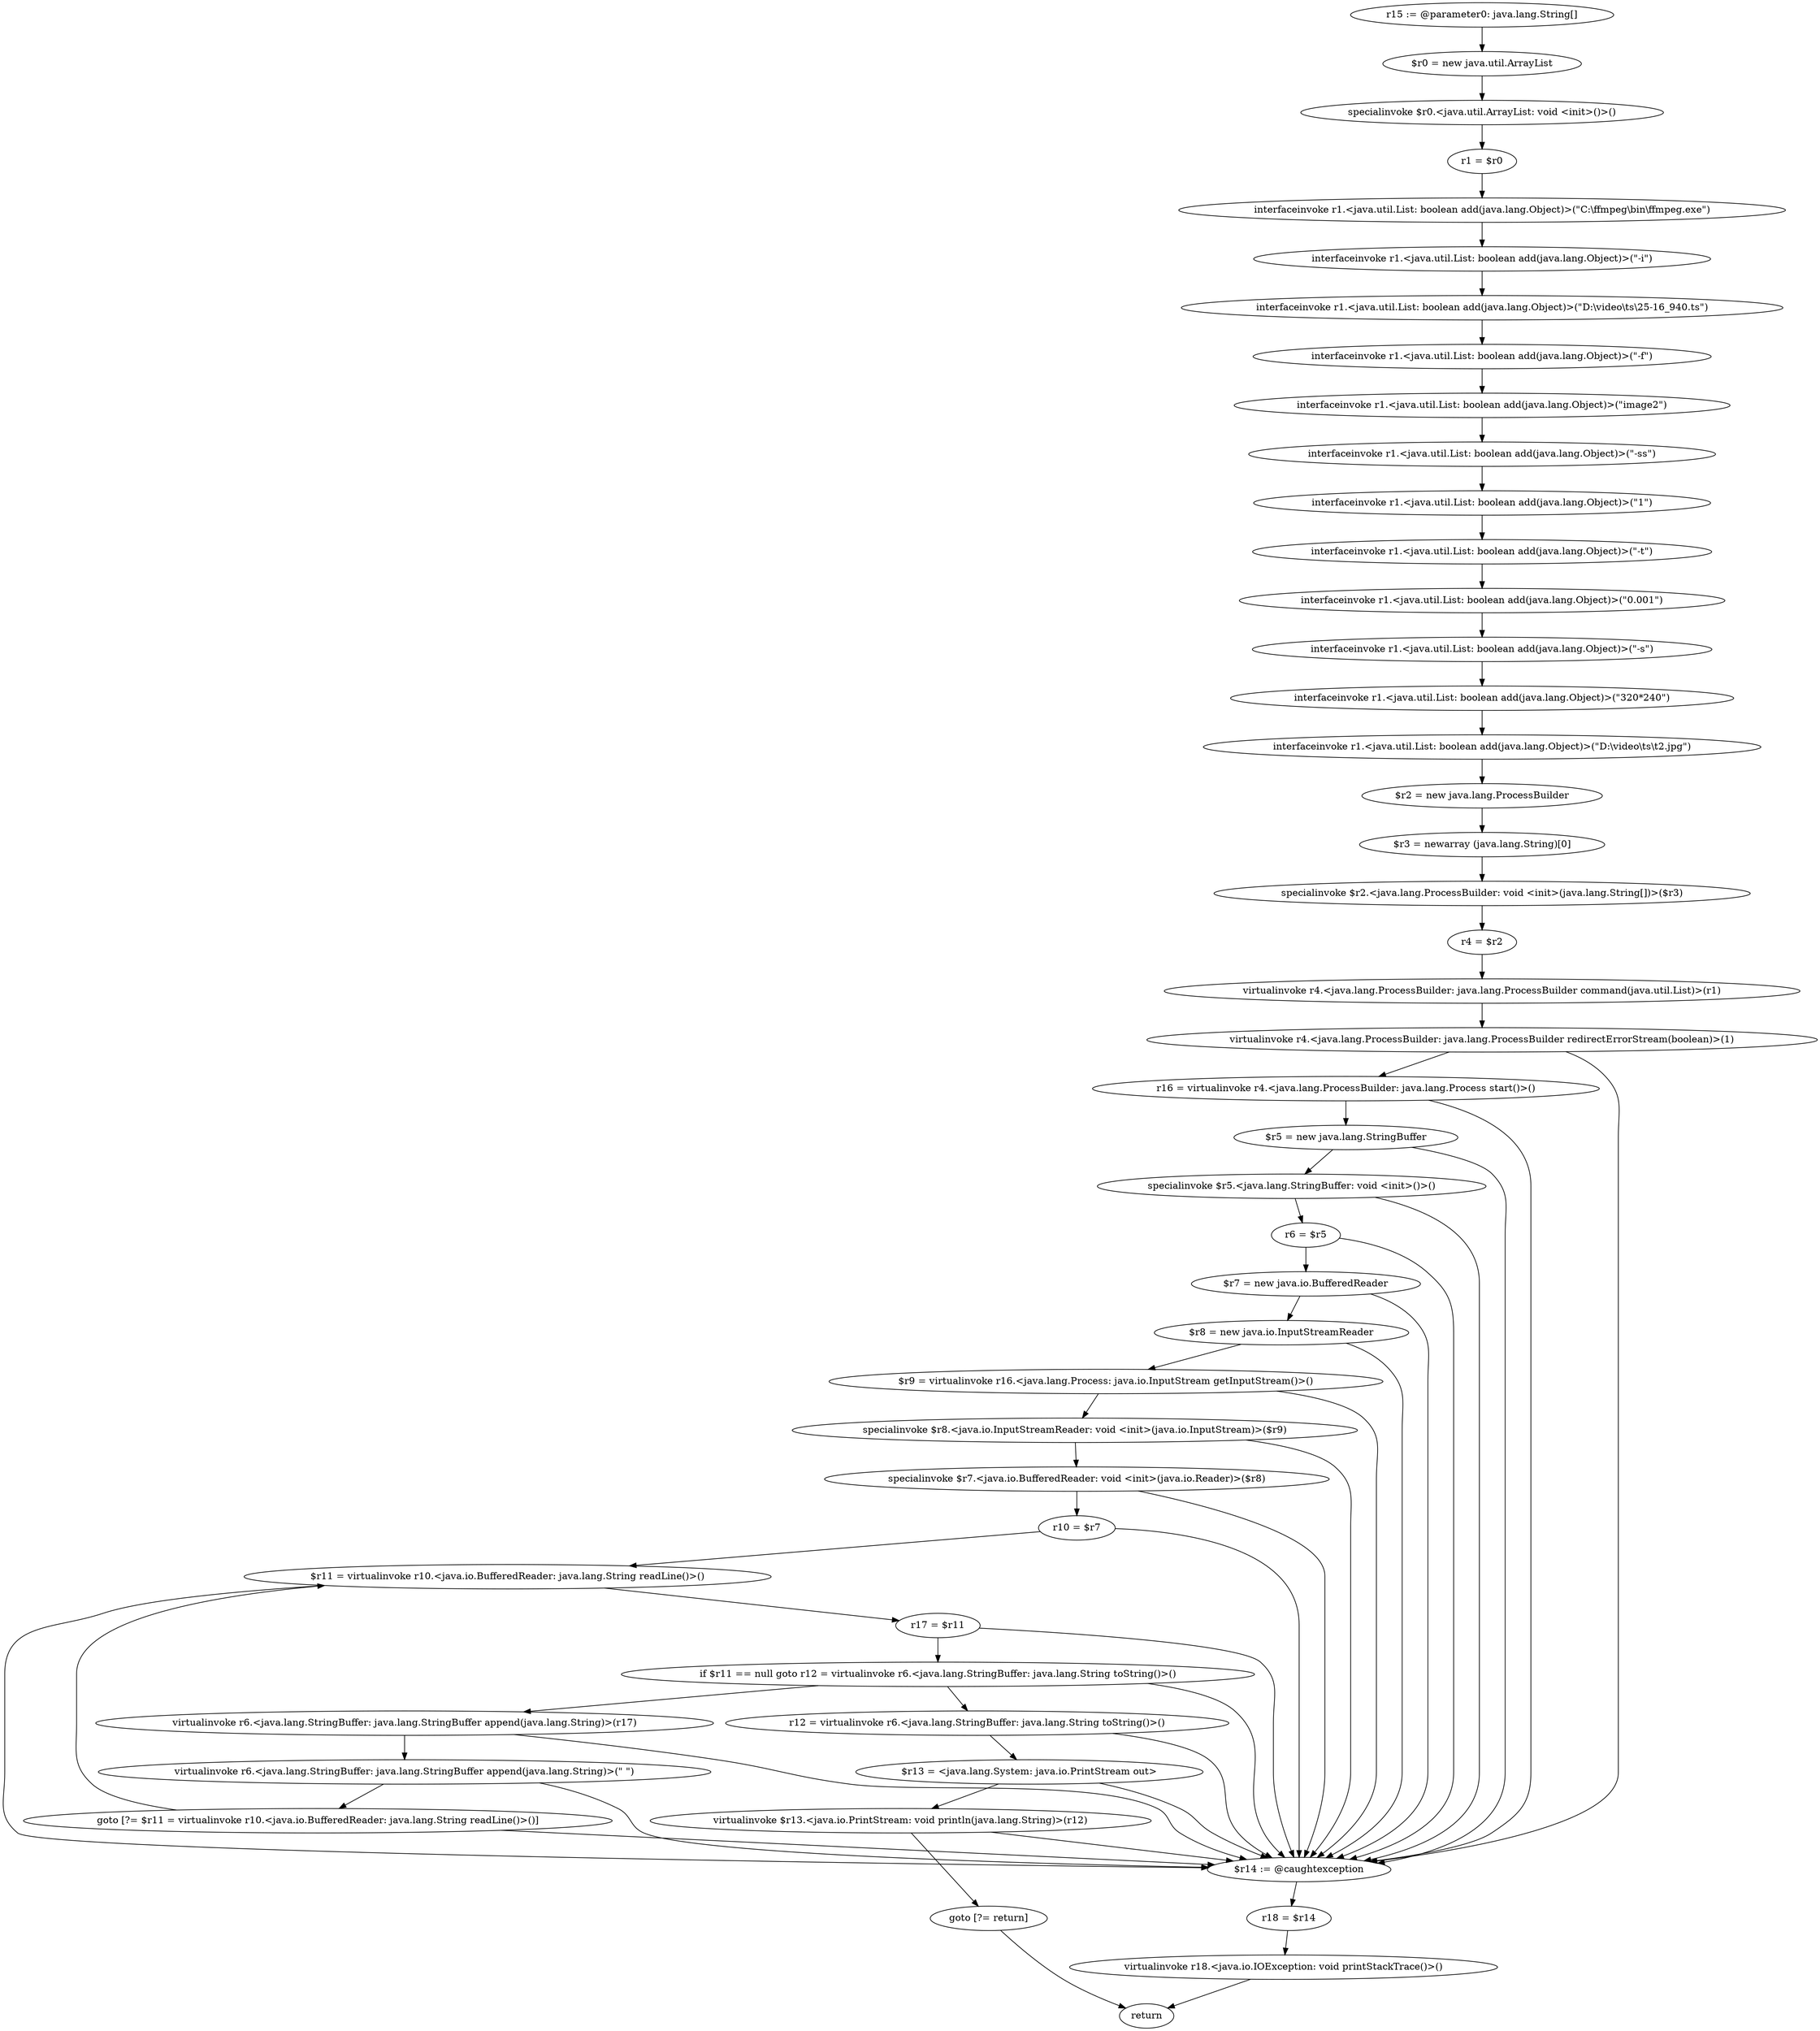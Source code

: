 digraph "unitGraph" {
    "r15 := @parameter0: java.lang.String[]"
    "$r0 = new java.util.ArrayList"
    "specialinvoke $r0.<java.util.ArrayList: void <init>()>()"
    "r1 = $r0"
    "interfaceinvoke r1.<java.util.List: boolean add(java.lang.Object)>(\"C:\\ffmpeg\\bin\\ffmpeg.exe\")"
    "interfaceinvoke r1.<java.util.List: boolean add(java.lang.Object)>(\"-i\")"
    "interfaceinvoke r1.<java.util.List: boolean add(java.lang.Object)>(\"D:\\video\\ts\\25-16_940.ts\")"
    "interfaceinvoke r1.<java.util.List: boolean add(java.lang.Object)>(\"-f\")"
    "interfaceinvoke r1.<java.util.List: boolean add(java.lang.Object)>(\"image2\")"
    "interfaceinvoke r1.<java.util.List: boolean add(java.lang.Object)>(\"-ss\")"
    "interfaceinvoke r1.<java.util.List: boolean add(java.lang.Object)>(\"1\")"
    "interfaceinvoke r1.<java.util.List: boolean add(java.lang.Object)>(\"-t\")"
    "interfaceinvoke r1.<java.util.List: boolean add(java.lang.Object)>(\"0.001\")"
    "interfaceinvoke r1.<java.util.List: boolean add(java.lang.Object)>(\"-s\")"
    "interfaceinvoke r1.<java.util.List: boolean add(java.lang.Object)>(\"320*240\")"
    "interfaceinvoke r1.<java.util.List: boolean add(java.lang.Object)>(\"D:\\video\\ts\\t2.jpg\")"
    "$r2 = new java.lang.ProcessBuilder"
    "$r3 = newarray (java.lang.String)[0]"
    "specialinvoke $r2.<java.lang.ProcessBuilder: void <init>(java.lang.String[])>($r3)"
    "r4 = $r2"
    "virtualinvoke r4.<java.lang.ProcessBuilder: java.lang.ProcessBuilder command(java.util.List)>(r1)"
    "virtualinvoke r4.<java.lang.ProcessBuilder: java.lang.ProcessBuilder redirectErrorStream(boolean)>(1)"
    "r16 = virtualinvoke r4.<java.lang.ProcessBuilder: java.lang.Process start()>()"
    "$r5 = new java.lang.StringBuffer"
    "specialinvoke $r5.<java.lang.StringBuffer: void <init>()>()"
    "r6 = $r5"
    "$r7 = new java.io.BufferedReader"
    "$r8 = new java.io.InputStreamReader"
    "$r9 = virtualinvoke r16.<java.lang.Process: java.io.InputStream getInputStream()>()"
    "specialinvoke $r8.<java.io.InputStreamReader: void <init>(java.io.InputStream)>($r9)"
    "specialinvoke $r7.<java.io.BufferedReader: void <init>(java.io.Reader)>($r8)"
    "r10 = $r7"
    "$r11 = virtualinvoke r10.<java.io.BufferedReader: java.lang.String readLine()>()"
    "r17 = $r11"
    "if $r11 == null goto r12 = virtualinvoke r6.<java.lang.StringBuffer: java.lang.String toString()>()"
    "virtualinvoke r6.<java.lang.StringBuffer: java.lang.StringBuffer append(java.lang.String)>(r17)"
    "virtualinvoke r6.<java.lang.StringBuffer: java.lang.StringBuffer append(java.lang.String)>(\" \")"
    "goto [?= $r11 = virtualinvoke r10.<java.io.BufferedReader: java.lang.String readLine()>()]"
    "r12 = virtualinvoke r6.<java.lang.StringBuffer: java.lang.String toString()>()"
    "$r13 = <java.lang.System: java.io.PrintStream out>"
    "virtualinvoke $r13.<java.io.PrintStream: void println(java.lang.String)>(r12)"
    "goto [?= return]"
    "$r14 := @caughtexception"
    "r18 = $r14"
    "virtualinvoke r18.<java.io.IOException: void printStackTrace()>()"
    "return"
    "r15 := @parameter0: java.lang.String[]"->"$r0 = new java.util.ArrayList";
    "$r0 = new java.util.ArrayList"->"specialinvoke $r0.<java.util.ArrayList: void <init>()>()";
    "specialinvoke $r0.<java.util.ArrayList: void <init>()>()"->"r1 = $r0";
    "r1 = $r0"->"interfaceinvoke r1.<java.util.List: boolean add(java.lang.Object)>(\"C:\\ffmpeg\\bin\\ffmpeg.exe\")";
    "interfaceinvoke r1.<java.util.List: boolean add(java.lang.Object)>(\"C:\\ffmpeg\\bin\\ffmpeg.exe\")"->"interfaceinvoke r1.<java.util.List: boolean add(java.lang.Object)>(\"-i\")";
    "interfaceinvoke r1.<java.util.List: boolean add(java.lang.Object)>(\"-i\")"->"interfaceinvoke r1.<java.util.List: boolean add(java.lang.Object)>(\"D:\\video\\ts\\25-16_940.ts\")";
    "interfaceinvoke r1.<java.util.List: boolean add(java.lang.Object)>(\"D:\\video\\ts\\25-16_940.ts\")"->"interfaceinvoke r1.<java.util.List: boolean add(java.lang.Object)>(\"-f\")";
    "interfaceinvoke r1.<java.util.List: boolean add(java.lang.Object)>(\"-f\")"->"interfaceinvoke r1.<java.util.List: boolean add(java.lang.Object)>(\"image2\")";
    "interfaceinvoke r1.<java.util.List: boolean add(java.lang.Object)>(\"image2\")"->"interfaceinvoke r1.<java.util.List: boolean add(java.lang.Object)>(\"-ss\")";
    "interfaceinvoke r1.<java.util.List: boolean add(java.lang.Object)>(\"-ss\")"->"interfaceinvoke r1.<java.util.List: boolean add(java.lang.Object)>(\"1\")";
    "interfaceinvoke r1.<java.util.List: boolean add(java.lang.Object)>(\"1\")"->"interfaceinvoke r1.<java.util.List: boolean add(java.lang.Object)>(\"-t\")";
    "interfaceinvoke r1.<java.util.List: boolean add(java.lang.Object)>(\"-t\")"->"interfaceinvoke r1.<java.util.List: boolean add(java.lang.Object)>(\"0.001\")";
    "interfaceinvoke r1.<java.util.List: boolean add(java.lang.Object)>(\"0.001\")"->"interfaceinvoke r1.<java.util.List: boolean add(java.lang.Object)>(\"-s\")";
    "interfaceinvoke r1.<java.util.List: boolean add(java.lang.Object)>(\"-s\")"->"interfaceinvoke r1.<java.util.List: boolean add(java.lang.Object)>(\"320*240\")";
    "interfaceinvoke r1.<java.util.List: boolean add(java.lang.Object)>(\"320*240\")"->"interfaceinvoke r1.<java.util.List: boolean add(java.lang.Object)>(\"D:\\video\\ts\\t2.jpg\")";
    "interfaceinvoke r1.<java.util.List: boolean add(java.lang.Object)>(\"D:\\video\\ts\\t2.jpg\")"->"$r2 = new java.lang.ProcessBuilder";
    "$r2 = new java.lang.ProcessBuilder"->"$r3 = newarray (java.lang.String)[0]";
    "$r3 = newarray (java.lang.String)[0]"->"specialinvoke $r2.<java.lang.ProcessBuilder: void <init>(java.lang.String[])>($r3)";
    "specialinvoke $r2.<java.lang.ProcessBuilder: void <init>(java.lang.String[])>($r3)"->"r4 = $r2";
    "r4 = $r2"->"virtualinvoke r4.<java.lang.ProcessBuilder: java.lang.ProcessBuilder command(java.util.List)>(r1)";
    "virtualinvoke r4.<java.lang.ProcessBuilder: java.lang.ProcessBuilder command(java.util.List)>(r1)"->"virtualinvoke r4.<java.lang.ProcessBuilder: java.lang.ProcessBuilder redirectErrorStream(boolean)>(1)";
    "virtualinvoke r4.<java.lang.ProcessBuilder: java.lang.ProcessBuilder redirectErrorStream(boolean)>(1)"->"r16 = virtualinvoke r4.<java.lang.ProcessBuilder: java.lang.Process start()>()";
    "virtualinvoke r4.<java.lang.ProcessBuilder: java.lang.ProcessBuilder redirectErrorStream(boolean)>(1)"->"$r14 := @caughtexception";
    "r16 = virtualinvoke r4.<java.lang.ProcessBuilder: java.lang.Process start()>()"->"$r5 = new java.lang.StringBuffer";
    "r16 = virtualinvoke r4.<java.lang.ProcessBuilder: java.lang.Process start()>()"->"$r14 := @caughtexception";
    "$r5 = new java.lang.StringBuffer"->"specialinvoke $r5.<java.lang.StringBuffer: void <init>()>()";
    "$r5 = new java.lang.StringBuffer"->"$r14 := @caughtexception";
    "specialinvoke $r5.<java.lang.StringBuffer: void <init>()>()"->"r6 = $r5";
    "specialinvoke $r5.<java.lang.StringBuffer: void <init>()>()"->"$r14 := @caughtexception";
    "r6 = $r5"->"$r7 = new java.io.BufferedReader";
    "r6 = $r5"->"$r14 := @caughtexception";
    "$r7 = new java.io.BufferedReader"->"$r8 = new java.io.InputStreamReader";
    "$r7 = new java.io.BufferedReader"->"$r14 := @caughtexception";
    "$r8 = new java.io.InputStreamReader"->"$r9 = virtualinvoke r16.<java.lang.Process: java.io.InputStream getInputStream()>()";
    "$r8 = new java.io.InputStreamReader"->"$r14 := @caughtexception";
    "$r9 = virtualinvoke r16.<java.lang.Process: java.io.InputStream getInputStream()>()"->"specialinvoke $r8.<java.io.InputStreamReader: void <init>(java.io.InputStream)>($r9)";
    "$r9 = virtualinvoke r16.<java.lang.Process: java.io.InputStream getInputStream()>()"->"$r14 := @caughtexception";
    "specialinvoke $r8.<java.io.InputStreamReader: void <init>(java.io.InputStream)>($r9)"->"specialinvoke $r7.<java.io.BufferedReader: void <init>(java.io.Reader)>($r8)";
    "specialinvoke $r8.<java.io.InputStreamReader: void <init>(java.io.InputStream)>($r9)"->"$r14 := @caughtexception";
    "specialinvoke $r7.<java.io.BufferedReader: void <init>(java.io.Reader)>($r8)"->"r10 = $r7";
    "specialinvoke $r7.<java.io.BufferedReader: void <init>(java.io.Reader)>($r8)"->"$r14 := @caughtexception";
    "r10 = $r7"->"$r11 = virtualinvoke r10.<java.io.BufferedReader: java.lang.String readLine()>()";
    "r10 = $r7"->"$r14 := @caughtexception";
    "$r11 = virtualinvoke r10.<java.io.BufferedReader: java.lang.String readLine()>()"->"r17 = $r11";
    "$r11 = virtualinvoke r10.<java.io.BufferedReader: java.lang.String readLine()>()"->"$r14 := @caughtexception";
    "r17 = $r11"->"if $r11 == null goto r12 = virtualinvoke r6.<java.lang.StringBuffer: java.lang.String toString()>()";
    "r17 = $r11"->"$r14 := @caughtexception";
    "if $r11 == null goto r12 = virtualinvoke r6.<java.lang.StringBuffer: java.lang.String toString()>()"->"virtualinvoke r6.<java.lang.StringBuffer: java.lang.StringBuffer append(java.lang.String)>(r17)";
    "if $r11 == null goto r12 = virtualinvoke r6.<java.lang.StringBuffer: java.lang.String toString()>()"->"r12 = virtualinvoke r6.<java.lang.StringBuffer: java.lang.String toString()>()";
    "if $r11 == null goto r12 = virtualinvoke r6.<java.lang.StringBuffer: java.lang.String toString()>()"->"$r14 := @caughtexception";
    "virtualinvoke r6.<java.lang.StringBuffer: java.lang.StringBuffer append(java.lang.String)>(r17)"->"virtualinvoke r6.<java.lang.StringBuffer: java.lang.StringBuffer append(java.lang.String)>(\" \")";
    "virtualinvoke r6.<java.lang.StringBuffer: java.lang.StringBuffer append(java.lang.String)>(r17)"->"$r14 := @caughtexception";
    "virtualinvoke r6.<java.lang.StringBuffer: java.lang.StringBuffer append(java.lang.String)>(\" \")"->"goto [?= $r11 = virtualinvoke r10.<java.io.BufferedReader: java.lang.String readLine()>()]";
    "virtualinvoke r6.<java.lang.StringBuffer: java.lang.StringBuffer append(java.lang.String)>(\" \")"->"$r14 := @caughtexception";
    "goto [?= $r11 = virtualinvoke r10.<java.io.BufferedReader: java.lang.String readLine()>()]"->"$r11 = virtualinvoke r10.<java.io.BufferedReader: java.lang.String readLine()>()";
    "goto [?= $r11 = virtualinvoke r10.<java.io.BufferedReader: java.lang.String readLine()>()]"->"$r14 := @caughtexception";
    "r12 = virtualinvoke r6.<java.lang.StringBuffer: java.lang.String toString()>()"->"$r13 = <java.lang.System: java.io.PrintStream out>";
    "r12 = virtualinvoke r6.<java.lang.StringBuffer: java.lang.String toString()>()"->"$r14 := @caughtexception";
    "$r13 = <java.lang.System: java.io.PrintStream out>"->"virtualinvoke $r13.<java.io.PrintStream: void println(java.lang.String)>(r12)";
    "$r13 = <java.lang.System: java.io.PrintStream out>"->"$r14 := @caughtexception";
    "virtualinvoke $r13.<java.io.PrintStream: void println(java.lang.String)>(r12)"->"goto [?= return]";
    "virtualinvoke $r13.<java.io.PrintStream: void println(java.lang.String)>(r12)"->"$r14 := @caughtexception";
    "goto [?= return]"->"return";
    "$r14 := @caughtexception"->"r18 = $r14";
    "r18 = $r14"->"virtualinvoke r18.<java.io.IOException: void printStackTrace()>()";
    "virtualinvoke r18.<java.io.IOException: void printStackTrace()>()"->"return";
}
